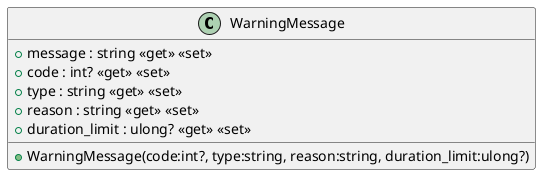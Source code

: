 @startuml
class WarningMessage {
    + WarningMessage(code:int?, type:string, reason:string, duration_limit:ulong?)
    + message : string <<get>> <<set>>
    + code : int? <<get>> <<set>>
    + type : string <<get>> <<set>>
    + reason : string <<get>> <<set>>
    + duration_limit : ulong? <<get>> <<set>>
}
@enduml
